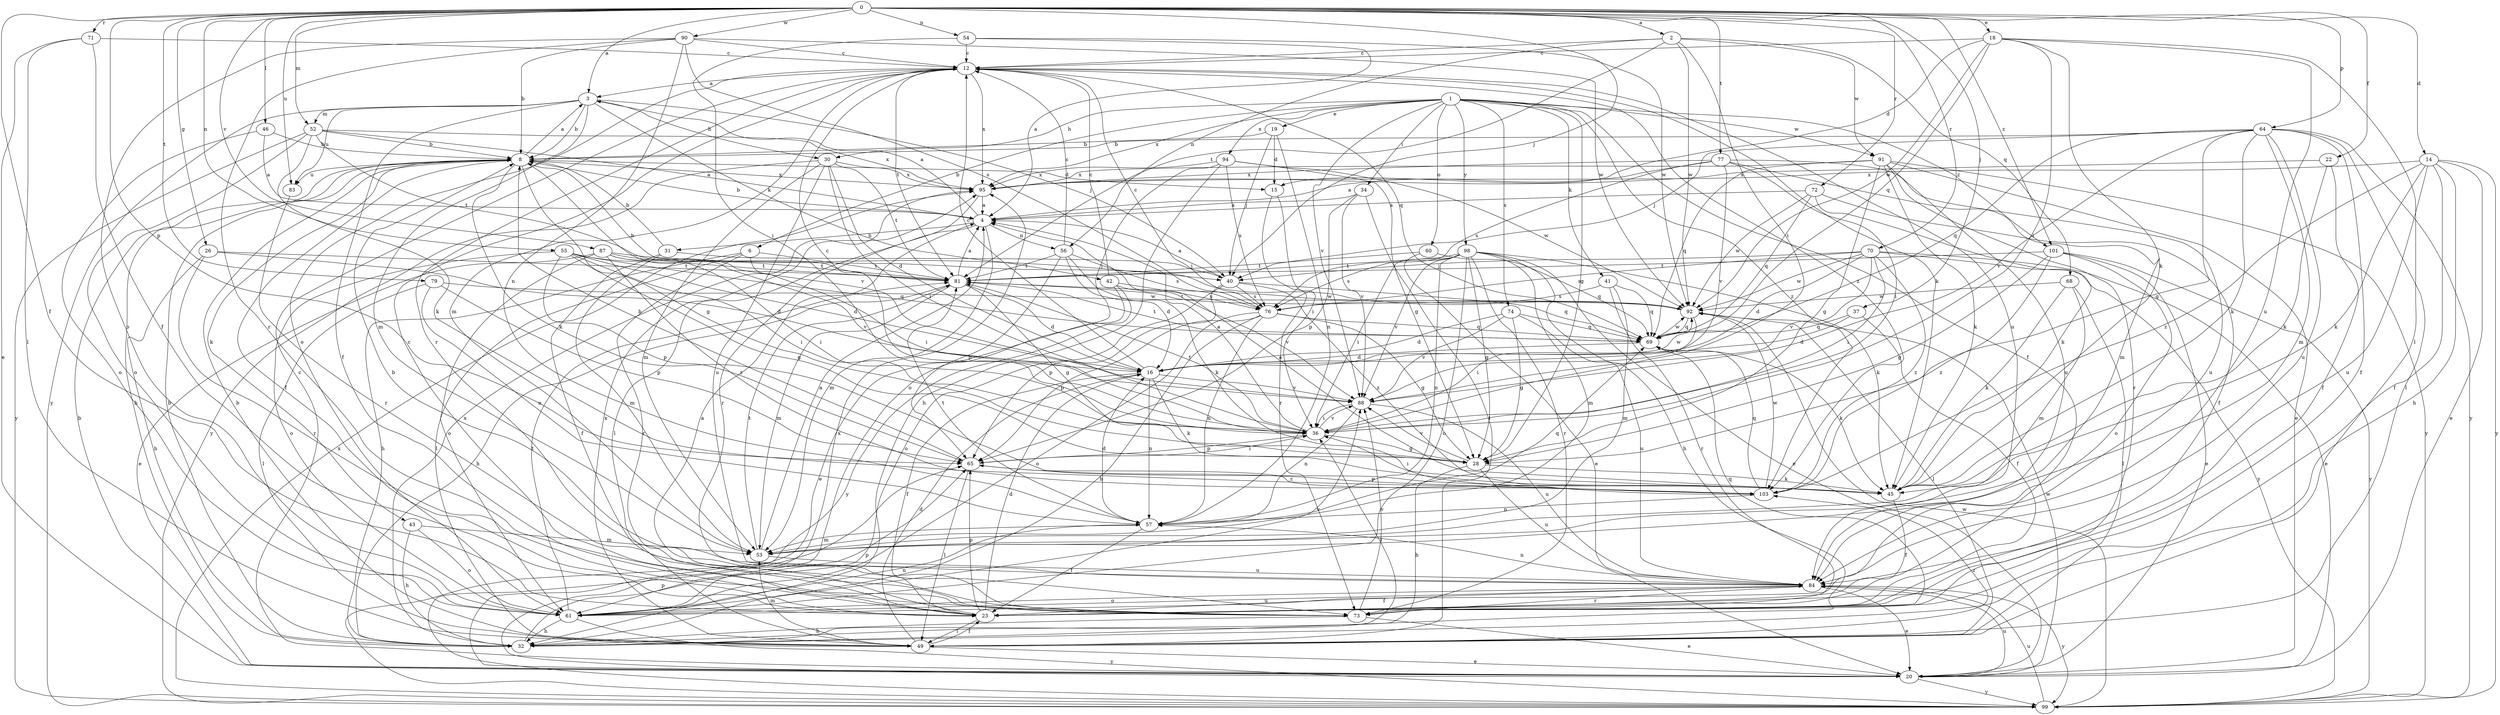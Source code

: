 strict digraph  {
0;
1;
2;
3;
4;
6;
8;
12;
14;
15;
16;
18;
19;
20;
22;
23;
26;
28;
30;
31;
32;
34;
36;
37;
40;
41;
42;
43;
45;
46;
49;
52;
53;
54;
55;
56;
57;
60;
61;
64;
65;
68;
69;
70;
71;
72;
73;
74;
76;
77;
79;
81;
83;
84;
87;
88;
90;
91;
92;
94;
95;
98;
99;
101;
103;
0 -> 2  [label=a];
0 -> 3  [label=a];
0 -> 14  [label=d];
0 -> 18  [label=e];
0 -> 22  [label=f];
0 -> 23  [label=f];
0 -> 26  [label=g];
0 -> 37  [label=j];
0 -> 40  [label=j];
0 -> 46  [label=l];
0 -> 52  [label=m];
0 -> 54  [label=n];
0 -> 55  [label=n];
0 -> 64  [label=p];
0 -> 65  [label=p];
0 -> 70  [label=r];
0 -> 71  [label=r];
0 -> 72  [label=r];
0 -> 77  [label=t];
0 -> 79  [label=t];
0 -> 83  [label=u];
0 -> 87  [label=v];
0 -> 90  [label=w];
0 -> 101  [label=z];
1 -> 6  [label=b];
1 -> 19  [label=e];
1 -> 23  [label=f];
1 -> 28  [label=g];
1 -> 30  [label=h];
1 -> 34  [label=i];
1 -> 41  [label=k];
1 -> 60  [label=o];
1 -> 74  [label=s];
1 -> 88  [label=v];
1 -> 91  [label=w];
1 -> 94  [label=x];
1 -> 95  [label=x];
1 -> 98  [label=y];
1 -> 101  [label=z];
1 -> 103  [label=z];
2 -> 12  [label=c];
2 -> 36  [label=i];
2 -> 56  [label=n];
2 -> 68  [label=q];
2 -> 81  [label=t];
2 -> 91  [label=w];
2 -> 92  [label=w];
3 -> 8  [label=b];
3 -> 23  [label=f];
3 -> 30  [label=h];
3 -> 40  [label=j];
3 -> 42  [label=k];
3 -> 52  [label=m];
3 -> 53  [label=m];
3 -> 83  [label=u];
3 -> 99  [label=y];
4 -> 3  [label=a];
4 -> 8  [label=b];
4 -> 31  [label=h];
4 -> 49  [label=l];
4 -> 53  [label=m];
4 -> 56  [label=n];
6 -> 32  [label=h];
6 -> 36  [label=i];
6 -> 49  [label=l];
6 -> 73  [label=r];
6 -> 81  [label=t];
8 -> 3  [label=a];
8 -> 15  [label=d];
8 -> 23  [label=f];
8 -> 28  [label=g];
8 -> 32  [label=h];
8 -> 43  [label=k];
8 -> 45  [label=k];
8 -> 83  [label=u];
8 -> 88  [label=v];
8 -> 95  [label=x];
12 -> 3  [label=a];
12 -> 45  [label=k];
12 -> 53  [label=m];
12 -> 61  [label=o];
12 -> 69  [label=q];
12 -> 73  [label=r];
12 -> 81  [label=t];
12 -> 84  [label=u];
12 -> 95  [label=x];
12 -> 103  [label=z];
14 -> 20  [label=e];
14 -> 23  [label=f];
14 -> 32  [label=h];
14 -> 45  [label=k];
14 -> 84  [label=u];
14 -> 95  [label=x];
14 -> 99  [label=y];
14 -> 103  [label=z];
15 -> 36  [label=i];
15 -> 73  [label=r];
16 -> 12  [label=c];
16 -> 23  [label=f];
16 -> 45  [label=k];
16 -> 57  [label=n];
16 -> 88  [label=v];
16 -> 92  [label=w];
18 -> 12  [label=c];
18 -> 15  [label=d];
18 -> 36  [label=i];
18 -> 45  [label=k];
18 -> 49  [label=l];
18 -> 69  [label=q];
18 -> 84  [label=u];
18 -> 92  [label=w];
19 -> 8  [label=b];
19 -> 15  [label=d];
19 -> 40  [label=j];
19 -> 57  [label=n];
20 -> 8  [label=b];
20 -> 12  [label=c];
20 -> 84  [label=u];
20 -> 92  [label=w];
20 -> 95  [label=x];
20 -> 99  [label=y];
22 -> 23  [label=f];
22 -> 45  [label=k];
22 -> 95  [label=x];
23 -> 4  [label=a];
23 -> 12  [label=c];
23 -> 16  [label=d];
23 -> 49  [label=l];
23 -> 65  [label=p];
26 -> 16  [label=d];
26 -> 32  [label=h];
26 -> 73  [label=r];
26 -> 81  [label=t];
28 -> 32  [label=h];
28 -> 45  [label=k];
28 -> 84  [label=u];
28 -> 88  [label=v];
30 -> 16  [label=d];
30 -> 36  [label=i];
30 -> 53  [label=m];
30 -> 81  [label=t];
30 -> 84  [label=u];
30 -> 95  [label=x];
30 -> 99  [label=y];
31 -> 8  [label=b];
31 -> 23  [label=f];
31 -> 40  [label=j];
31 -> 53  [label=m];
32 -> 8  [label=b];
32 -> 36  [label=i];
32 -> 65  [label=p];
32 -> 95  [label=x];
34 -> 4  [label=a];
34 -> 49  [label=l];
34 -> 65  [label=p];
34 -> 88  [label=v];
36 -> 4  [label=a];
36 -> 12  [label=c];
36 -> 28  [label=g];
36 -> 65  [label=p];
36 -> 81  [label=t];
36 -> 88  [label=v];
37 -> 16  [label=d];
37 -> 23  [label=f];
37 -> 69  [label=q];
40 -> 4  [label=a];
40 -> 61  [label=o];
40 -> 65  [label=p];
40 -> 69  [label=q];
40 -> 76  [label=s];
40 -> 103  [label=z];
41 -> 53  [label=m];
41 -> 69  [label=q];
41 -> 73  [label=r];
41 -> 76  [label=s];
42 -> 12  [label=c];
42 -> 20  [label=e];
42 -> 76  [label=s];
42 -> 88  [label=v];
42 -> 99  [label=y];
43 -> 32  [label=h];
43 -> 53  [label=m];
43 -> 61  [label=o];
45 -> 4  [label=a];
45 -> 23  [label=f];
46 -> 4  [label=a];
46 -> 8  [label=b];
46 -> 61  [label=o];
49 -> 8  [label=b];
49 -> 16  [label=d];
49 -> 20  [label=e];
49 -> 23  [label=f];
49 -> 53  [label=m];
49 -> 95  [label=x];
49 -> 103  [label=z];
52 -> 4  [label=a];
52 -> 8  [label=b];
52 -> 45  [label=k];
52 -> 61  [label=o];
52 -> 81  [label=t];
52 -> 95  [label=x];
52 -> 99  [label=y];
53 -> 4  [label=a];
53 -> 81  [label=t];
53 -> 84  [label=u];
54 -> 4  [label=a];
54 -> 12  [label=c];
54 -> 36  [label=i];
54 -> 92  [label=w];
55 -> 16  [label=d];
55 -> 28  [label=g];
55 -> 36  [label=i];
55 -> 61  [label=o];
55 -> 65  [label=p];
55 -> 69  [label=q];
55 -> 81  [label=t];
56 -> 12  [label=c];
56 -> 16  [label=d];
56 -> 45  [label=k];
56 -> 65  [label=p];
56 -> 76  [label=s];
56 -> 81  [label=t];
57 -> 16  [label=d];
57 -> 23  [label=f];
57 -> 53  [label=m];
57 -> 69  [label=q];
57 -> 81  [label=t];
60 -> 20  [label=e];
60 -> 69  [label=q];
60 -> 81  [label=t];
61 -> 32  [label=h];
61 -> 57  [label=n];
61 -> 81  [label=t];
61 -> 84  [label=u];
61 -> 88  [label=v];
61 -> 99  [label=y];
64 -> 8  [label=b];
64 -> 23  [label=f];
64 -> 28  [label=g];
64 -> 40  [label=j];
64 -> 45  [label=k];
64 -> 49  [label=l];
64 -> 53  [label=m];
64 -> 69  [label=q];
64 -> 84  [label=u];
64 -> 88  [label=v];
64 -> 99  [label=y];
65 -> 8  [label=b];
65 -> 36  [label=i];
65 -> 49  [label=l];
65 -> 103  [label=z];
68 -> 45  [label=k];
68 -> 49  [label=l];
68 -> 53  [label=m];
68 -> 92  [label=w];
69 -> 16  [label=d];
69 -> 45  [label=k];
69 -> 81  [label=t];
69 -> 92  [label=w];
70 -> 16  [label=d];
70 -> 20  [label=e];
70 -> 36  [label=i];
70 -> 40  [label=j];
70 -> 76  [label=s];
70 -> 88  [label=v];
70 -> 92  [label=w];
70 -> 99  [label=y];
70 -> 103  [label=z];
71 -> 12  [label=c];
71 -> 20  [label=e];
71 -> 23  [label=f];
71 -> 49  [label=l];
72 -> 4  [label=a];
72 -> 23  [label=f];
72 -> 45  [label=k];
72 -> 69  [label=q];
72 -> 92  [label=w];
73 -> 20  [label=e];
73 -> 32  [label=h];
73 -> 69  [label=q];
73 -> 88  [label=v];
74 -> 16  [label=d];
74 -> 28  [label=g];
74 -> 69  [label=q];
74 -> 84  [label=u];
74 -> 88  [label=v];
76 -> 12  [label=c];
76 -> 28  [label=g];
76 -> 32  [label=h];
76 -> 57  [label=n];
76 -> 61  [label=o];
76 -> 65  [label=p];
76 -> 69  [label=q];
77 -> 4  [label=a];
77 -> 36  [label=i];
77 -> 53  [label=m];
77 -> 76  [label=s];
77 -> 84  [label=u];
77 -> 88  [label=v];
77 -> 95  [label=x];
79 -> 49  [label=l];
79 -> 57  [label=n];
79 -> 65  [label=p];
79 -> 92  [label=w];
81 -> 4  [label=a];
81 -> 16  [label=d];
81 -> 28  [label=g];
81 -> 32  [label=h];
81 -> 53  [label=m];
81 -> 92  [label=w];
83 -> 73  [label=r];
84 -> 8  [label=b];
84 -> 20  [label=e];
84 -> 23  [label=f];
84 -> 57  [label=n];
84 -> 61  [label=o];
84 -> 73  [label=r];
84 -> 99  [label=y];
87 -> 20  [label=e];
87 -> 36  [label=i];
87 -> 40  [label=j];
87 -> 61  [label=o];
87 -> 81  [label=t];
87 -> 88  [label=v];
87 -> 103  [label=z];
88 -> 36  [label=i];
88 -> 57  [label=n];
88 -> 84  [label=u];
90 -> 8  [label=b];
90 -> 12  [label=c];
90 -> 57  [label=n];
90 -> 61  [label=o];
90 -> 73  [label=r];
90 -> 76  [label=s];
90 -> 92  [label=w];
91 -> 20  [label=e];
91 -> 28  [label=g];
91 -> 45  [label=k];
91 -> 69  [label=q];
91 -> 73  [label=r];
91 -> 84  [label=u];
91 -> 95  [label=x];
91 -> 99  [label=y];
92 -> 8  [label=b];
92 -> 36  [label=i];
92 -> 49  [label=l];
92 -> 69  [label=q];
92 -> 81  [label=t];
94 -> 28  [label=g];
94 -> 32  [label=h];
94 -> 61  [label=o];
94 -> 76  [label=s];
94 -> 92  [label=w];
94 -> 95  [label=x];
95 -> 4  [label=a];
95 -> 73  [label=r];
98 -> 20  [label=e];
98 -> 28  [label=g];
98 -> 32  [label=h];
98 -> 36  [label=i];
98 -> 45  [label=k];
98 -> 53  [label=m];
98 -> 57  [label=n];
98 -> 61  [label=o];
98 -> 73  [label=r];
98 -> 76  [label=s];
98 -> 81  [label=t];
98 -> 88  [label=v];
99 -> 65  [label=p];
99 -> 84  [label=u];
99 -> 92  [label=w];
99 -> 95  [label=x];
101 -> 20  [label=e];
101 -> 28  [label=g];
101 -> 61  [label=o];
101 -> 81  [label=t];
101 -> 99  [label=y];
101 -> 103  [label=z];
103 -> 36  [label=i];
103 -> 57  [label=n];
103 -> 65  [label=p];
103 -> 69  [label=q];
103 -> 92  [label=w];
}
